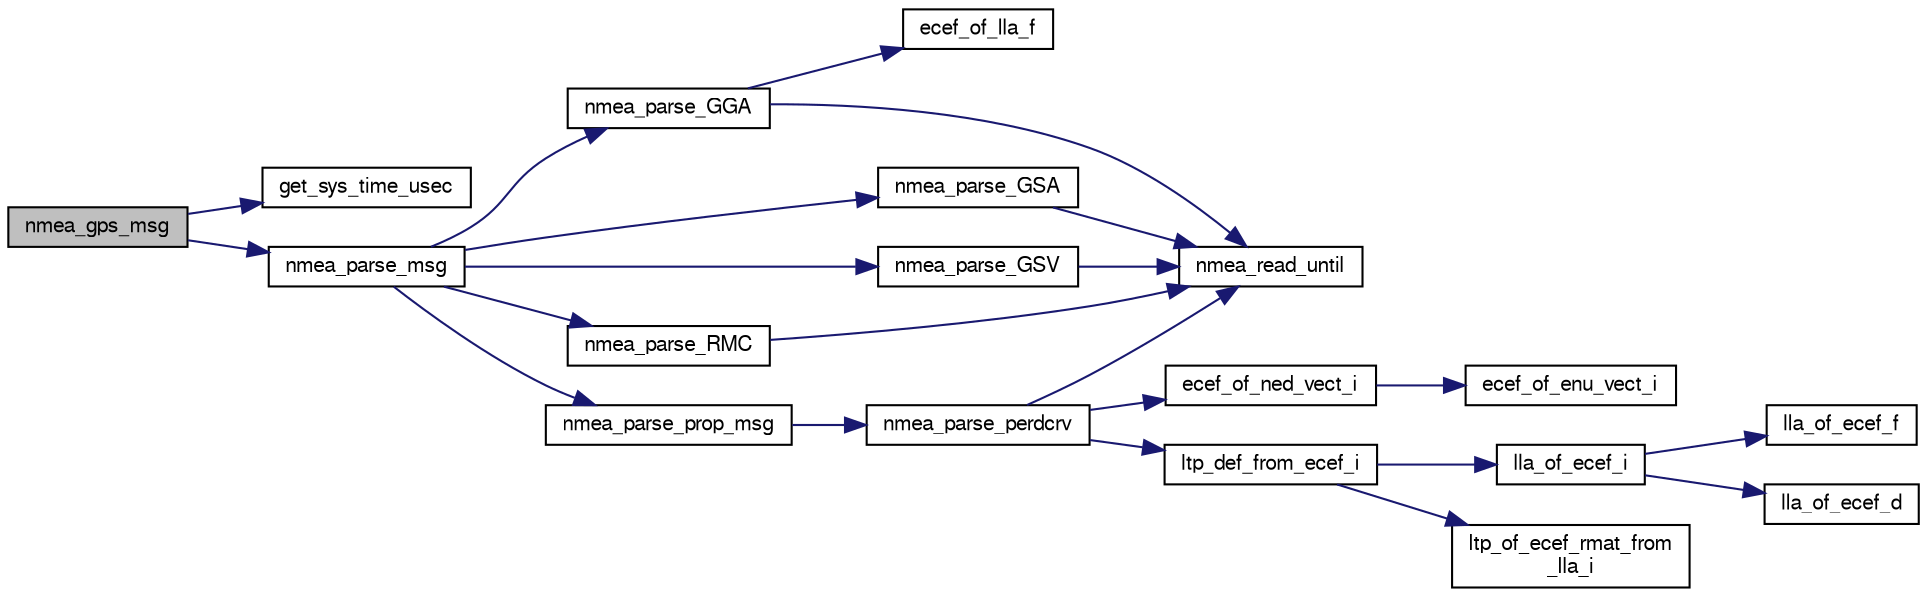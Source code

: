 digraph "nmea_gps_msg"
{
  edge [fontname="FreeSans",fontsize="10",labelfontname="FreeSans",labelfontsize="10"];
  node [fontname="FreeSans",fontsize="10",shape=record];
  rankdir="LR";
  Node1 [label="nmea_gps_msg",height=0.2,width=0.4,color="black", fillcolor="grey75", style="filled", fontcolor="black"];
  Node1 -> Node2 [color="midnightblue",fontsize="10",style="solid",fontname="FreeSans"];
  Node2 [label="get_sys_time_usec",height=0.2,width=0.4,color="black", fillcolor="white", style="filled",URL="$chibios_2mcu__periph_2sys__time__arch_8c.html#a7ddfef1f78a56c6b4c4c536b5d670bfb",tooltip="Get the time in microseconds since startup. "];
  Node1 -> Node3 [color="midnightblue",fontsize="10",style="solid",fontname="FreeSans"];
  Node3 [label="nmea_parse_msg",height=0.2,width=0.4,color="black", fillcolor="white", style="filled",URL="$gps__nmea_8c.html#a5effdb9e315da2f7fb8259839a57050e",tooltip="nmea_parse_char() has a complete line. "];
  Node3 -> Node4 [color="midnightblue",fontsize="10",style="solid",fontname="FreeSans"];
  Node4 [label="nmea_parse_GGA",height=0.2,width=0.4,color="black", fillcolor="white", style="filled",URL="$gps__nmea_8c.html#afc502793fd8bcb919f0f34298ae4c0eb",tooltip="Parse GGA NMEA messages. "];
  Node4 -> Node5 [color="midnightblue",fontsize="10",style="solid",fontname="FreeSans"];
  Node5 [label="ecef_of_lla_f",height=0.2,width=0.4,color="black", fillcolor="white", style="filled",URL="$pprz__geodetic__float_8c.html#a65bc5ba8b61d014ca659035759cc001c"];
  Node4 -> Node6 [color="midnightblue",fontsize="10",style="solid",fontname="FreeSans"];
  Node6 [label="nmea_read_until",height=0.2,width=0.4,color="black", fillcolor="white", style="filled",URL="$gps__nmea_8h.html#a456be6466eb8510b09df4d6996519647",tooltip="Read until a certain character, placed here for proprietary includes. "];
  Node3 -> Node7 [color="midnightblue",fontsize="10",style="solid",fontname="FreeSans"];
  Node7 [label="nmea_parse_GSA",height=0.2,width=0.4,color="black", fillcolor="white", style="filled",URL="$gps__nmea_8c.html#a981e852925b15d4eafff5d582547fba0",tooltip="Parse GSA NMEA messages. "];
  Node7 -> Node6 [color="midnightblue",fontsize="10",style="solid",fontname="FreeSans"];
  Node3 -> Node8 [color="midnightblue",fontsize="10",style="solid",fontname="FreeSans"];
  Node8 [label="nmea_parse_GSV",height=0.2,width=0.4,color="black", fillcolor="white", style="filled",URL="$gps__nmea_8c.html#a79f4e0b7097506dfef23b8a49cea0e64",tooltip="Parse GSV-nmea-messages. "];
  Node8 -> Node6 [color="midnightblue",fontsize="10",style="solid",fontname="FreeSans"];
  Node3 -> Node9 [color="midnightblue",fontsize="10",style="solid",fontname="FreeSans"];
  Node9 [label="nmea_parse_prop_msg",height=0.2,width=0.4,color="black", fillcolor="white", style="filled",URL="$gps__nmea_8c.html#a7ada001a707e893acb124d3668cb901e"];
  Node9 -> Node10 [color="midnightblue",fontsize="10",style="solid",fontname="FreeSans"];
  Node10 [label="nmea_parse_perdcrv",height=0.2,width=0.4,color="black", fillcolor="white", style="filled",URL="$gps__furuno_8c.html#a9ef52ff00fd929f7ac2f15fad0669843"];
  Node10 -> Node11 [color="midnightblue",fontsize="10",style="solid",fontname="FreeSans"];
  Node11 [label="ecef_of_ned_vect_i",height=0.2,width=0.4,color="black", fillcolor="white", style="filled",URL="$group__math__geodetic__int.html#gab146002b10face50bd92576ce4882f1d",tooltip="Rotate a vector from NED to ECEF. "];
  Node11 -> Node12 [color="midnightblue",fontsize="10",style="solid",fontname="FreeSans"];
  Node12 [label="ecef_of_enu_vect_i",height=0.2,width=0.4,color="black", fillcolor="white", style="filled",URL="$group__math__geodetic__int.html#gaabe6e63048c95afdffdd4a581dc5f2b8",tooltip="Rotate a vector from ENU to ECEF. "];
  Node10 -> Node13 [color="midnightblue",fontsize="10",style="solid",fontname="FreeSans"];
  Node13 [label="ltp_def_from_ecef_i",height=0.2,width=0.4,color="black", fillcolor="white", style="filled",URL="$group__math__geodetic__int.html#ga5afd098a83e572b854e157486ccb569f"];
  Node13 -> Node14 [color="midnightblue",fontsize="10",style="solid",fontname="FreeSans"];
  Node14 [label="lla_of_ecef_i",height=0.2,width=0.4,color="black", fillcolor="white", style="filled",URL="$group__math__geodetic__int.html#gaea47a32071c2427f895fcb1df32c4e23",tooltip="Convert a ECEF to LLA. "];
  Node14 -> Node15 [color="midnightblue",fontsize="10",style="solid",fontname="FreeSans"];
  Node15 [label="lla_of_ecef_f",height=0.2,width=0.4,color="black", fillcolor="white", style="filled",URL="$pprz__geodetic__float_8c.html#adecd186d51b41b09f0cad928c0d2f68e"];
  Node14 -> Node16 [color="midnightblue",fontsize="10",style="solid",fontname="FreeSans"];
  Node16 [label="lla_of_ecef_d",height=0.2,width=0.4,color="black", fillcolor="white", style="filled",URL="$group__math__geodetic__double.html#ga9d3464ccabcd97db9fb4e1c7d25dfe16"];
  Node13 -> Node17 [color="midnightblue",fontsize="10",style="solid",fontname="FreeSans"];
  Node17 [label="ltp_of_ecef_rmat_from\l_lla_i",height=0.2,width=0.4,color="black", fillcolor="white", style="filled",URL="$group__math__geodetic__int.html#ga6b7ff6661d7385053cc297340d6a5cc9"];
  Node10 -> Node6 [color="midnightblue",fontsize="10",style="solid",fontname="FreeSans"];
  Node3 -> Node18 [color="midnightblue",fontsize="10",style="solid",fontname="FreeSans"];
  Node18 [label="nmea_parse_RMC",height=0.2,width=0.4,color="black", fillcolor="white", style="filled",URL="$gps__nmea_8c.html#a2c37d1bda841cd78aa1deacb850311bf",tooltip="Parse RMC NMEA messages. "];
  Node18 -> Node6 [color="midnightblue",fontsize="10",style="solid",fontname="FreeSans"];
}
